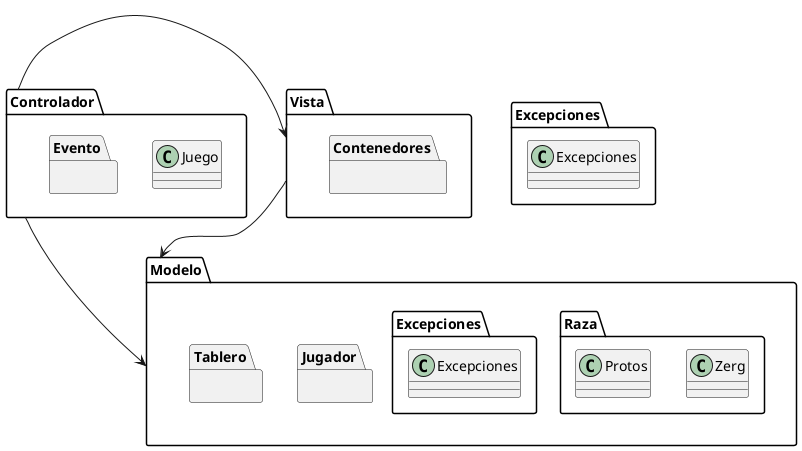 @startuml

package Vista{
    package Contenedores{}
    }

package Controlador{
    class Juego
    package Evento{}
    }

package  Modelo{

    package Jugador {}

    package Raza {
        class Zerg
        class Protos
        }

    package Tablero {}


    package Excepciones {
        class Excepciones
        }
    }

package Excepciones {
    class Excepciones
    }

Controlador -> Modelo
Vista --> Modelo
Controlador -> Vista


@enduml